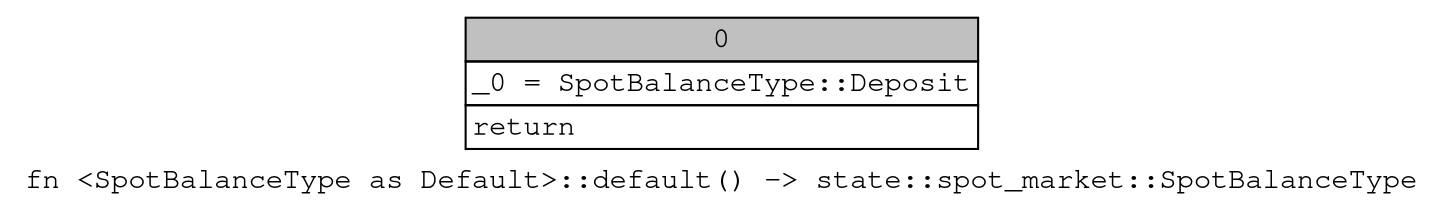 digraph Mir_0_17921 {
    graph [fontname="Courier, monospace"];
    node [fontname="Courier, monospace"];
    edge [fontname="Courier, monospace"];
    label=<fn &lt;SpotBalanceType as Default&gt;::default() -&gt; state::spot_market::SpotBalanceType<br align="left"/>>;
    bb0__0_17921 [shape="none", label=<<table border="0" cellborder="1" cellspacing="0"><tr><td bgcolor="gray" align="center" colspan="1">0</td></tr><tr><td align="left" balign="left">_0 = SpotBalanceType::Deposit<br/></td></tr><tr><td align="left">return</td></tr></table>>];
}

